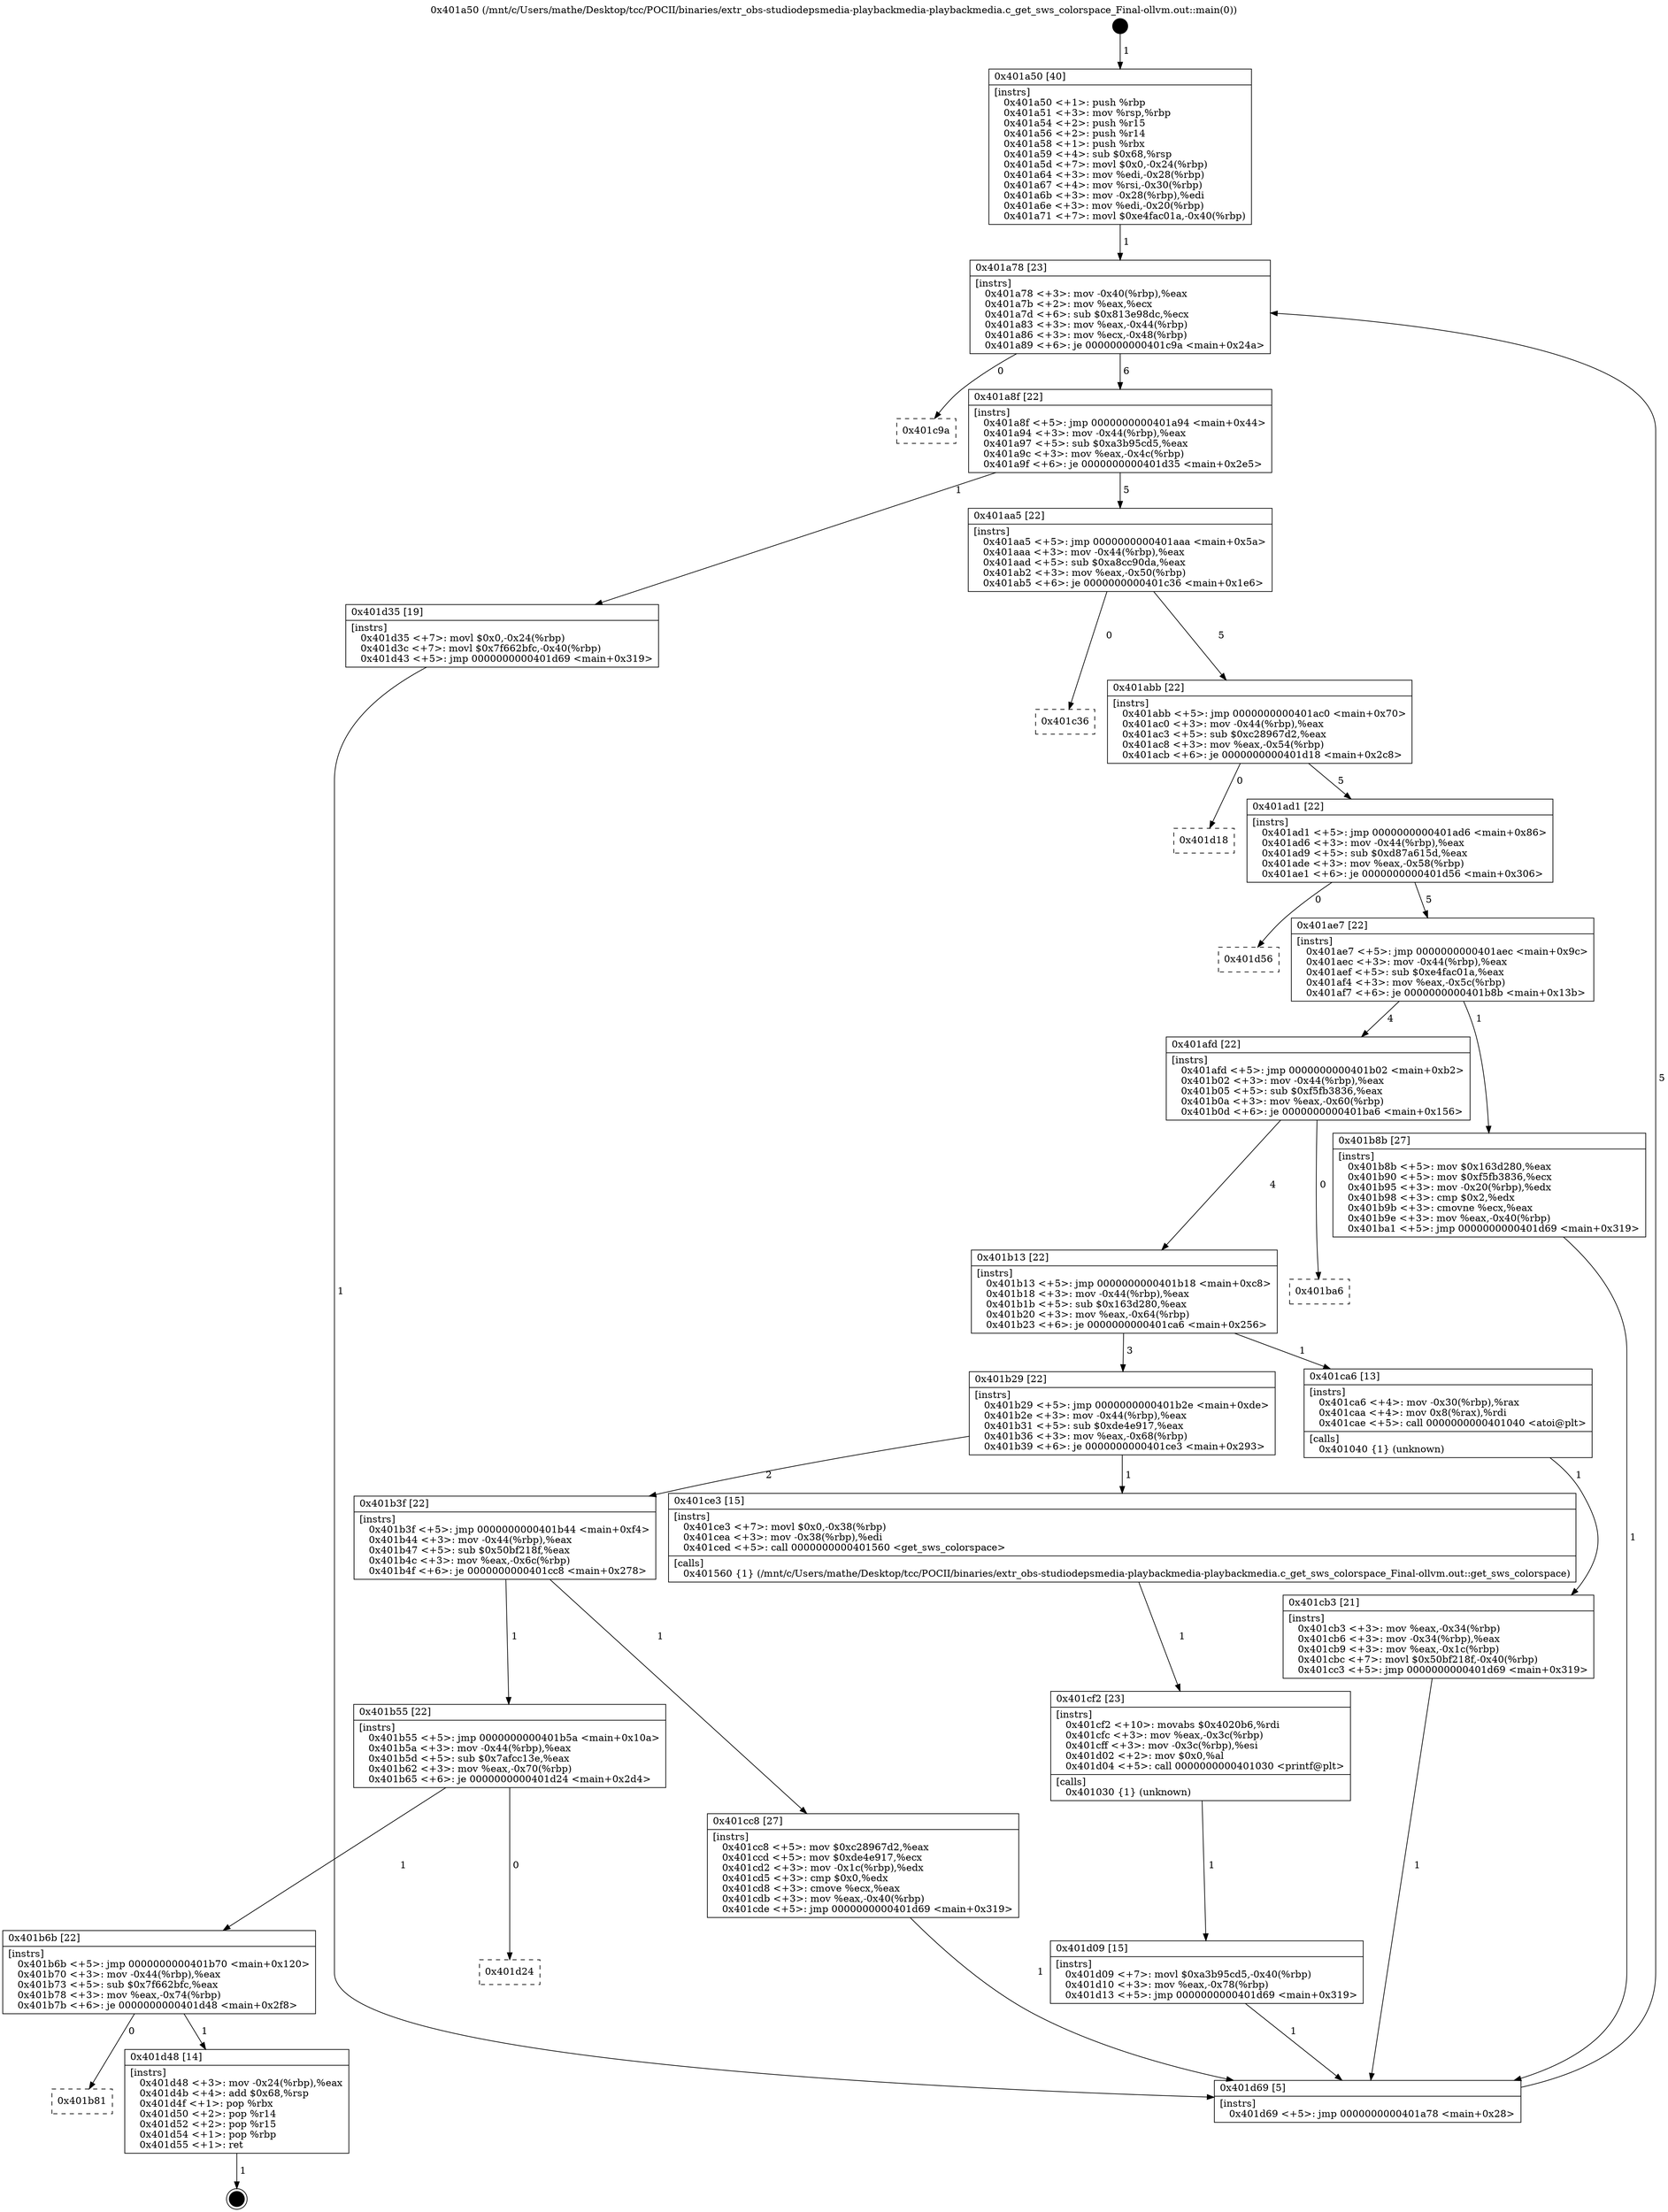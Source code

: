 digraph "0x401a50" {
  label = "0x401a50 (/mnt/c/Users/mathe/Desktop/tcc/POCII/binaries/extr_obs-studiodepsmedia-playbackmedia-playbackmedia.c_get_sws_colorspace_Final-ollvm.out::main(0))"
  labelloc = "t"
  node[shape=record]

  Entry [label="",width=0.3,height=0.3,shape=circle,fillcolor=black,style=filled]
  "0x401a78" [label="{
     0x401a78 [23]\l
     | [instrs]\l
     &nbsp;&nbsp;0x401a78 \<+3\>: mov -0x40(%rbp),%eax\l
     &nbsp;&nbsp;0x401a7b \<+2\>: mov %eax,%ecx\l
     &nbsp;&nbsp;0x401a7d \<+6\>: sub $0x813e98dc,%ecx\l
     &nbsp;&nbsp;0x401a83 \<+3\>: mov %eax,-0x44(%rbp)\l
     &nbsp;&nbsp;0x401a86 \<+3\>: mov %ecx,-0x48(%rbp)\l
     &nbsp;&nbsp;0x401a89 \<+6\>: je 0000000000401c9a \<main+0x24a\>\l
  }"]
  "0x401c9a" [label="{
     0x401c9a\l
  }", style=dashed]
  "0x401a8f" [label="{
     0x401a8f [22]\l
     | [instrs]\l
     &nbsp;&nbsp;0x401a8f \<+5\>: jmp 0000000000401a94 \<main+0x44\>\l
     &nbsp;&nbsp;0x401a94 \<+3\>: mov -0x44(%rbp),%eax\l
     &nbsp;&nbsp;0x401a97 \<+5\>: sub $0xa3b95cd5,%eax\l
     &nbsp;&nbsp;0x401a9c \<+3\>: mov %eax,-0x4c(%rbp)\l
     &nbsp;&nbsp;0x401a9f \<+6\>: je 0000000000401d35 \<main+0x2e5\>\l
  }"]
  Exit [label="",width=0.3,height=0.3,shape=circle,fillcolor=black,style=filled,peripheries=2]
  "0x401d35" [label="{
     0x401d35 [19]\l
     | [instrs]\l
     &nbsp;&nbsp;0x401d35 \<+7\>: movl $0x0,-0x24(%rbp)\l
     &nbsp;&nbsp;0x401d3c \<+7\>: movl $0x7f662bfc,-0x40(%rbp)\l
     &nbsp;&nbsp;0x401d43 \<+5\>: jmp 0000000000401d69 \<main+0x319\>\l
  }"]
  "0x401aa5" [label="{
     0x401aa5 [22]\l
     | [instrs]\l
     &nbsp;&nbsp;0x401aa5 \<+5\>: jmp 0000000000401aaa \<main+0x5a\>\l
     &nbsp;&nbsp;0x401aaa \<+3\>: mov -0x44(%rbp),%eax\l
     &nbsp;&nbsp;0x401aad \<+5\>: sub $0xa8cc90da,%eax\l
     &nbsp;&nbsp;0x401ab2 \<+3\>: mov %eax,-0x50(%rbp)\l
     &nbsp;&nbsp;0x401ab5 \<+6\>: je 0000000000401c36 \<main+0x1e6\>\l
  }"]
  "0x401b81" [label="{
     0x401b81\l
  }", style=dashed]
  "0x401c36" [label="{
     0x401c36\l
  }", style=dashed]
  "0x401abb" [label="{
     0x401abb [22]\l
     | [instrs]\l
     &nbsp;&nbsp;0x401abb \<+5\>: jmp 0000000000401ac0 \<main+0x70\>\l
     &nbsp;&nbsp;0x401ac0 \<+3\>: mov -0x44(%rbp),%eax\l
     &nbsp;&nbsp;0x401ac3 \<+5\>: sub $0xc28967d2,%eax\l
     &nbsp;&nbsp;0x401ac8 \<+3\>: mov %eax,-0x54(%rbp)\l
     &nbsp;&nbsp;0x401acb \<+6\>: je 0000000000401d18 \<main+0x2c8\>\l
  }"]
  "0x401d48" [label="{
     0x401d48 [14]\l
     | [instrs]\l
     &nbsp;&nbsp;0x401d48 \<+3\>: mov -0x24(%rbp),%eax\l
     &nbsp;&nbsp;0x401d4b \<+4\>: add $0x68,%rsp\l
     &nbsp;&nbsp;0x401d4f \<+1\>: pop %rbx\l
     &nbsp;&nbsp;0x401d50 \<+2\>: pop %r14\l
     &nbsp;&nbsp;0x401d52 \<+2\>: pop %r15\l
     &nbsp;&nbsp;0x401d54 \<+1\>: pop %rbp\l
     &nbsp;&nbsp;0x401d55 \<+1\>: ret\l
  }"]
  "0x401d18" [label="{
     0x401d18\l
  }", style=dashed]
  "0x401ad1" [label="{
     0x401ad1 [22]\l
     | [instrs]\l
     &nbsp;&nbsp;0x401ad1 \<+5\>: jmp 0000000000401ad6 \<main+0x86\>\l
     &nbsp;&nbsp;0x401ad6 \<+3\>: mov -0x44(%rbp),%eax\l
     &nbsp;&nbsp;0x401ad9 \<+5\>: sub $0xd87a615d,%eax\l
     &nbsp;&nbsp;0x401ade \<+3\>: mov %eax,-0x58(%rbp)\l
     &nbsp;&nbsp;0x401ae1 \<+6\>: je 0000000000401d56 \<main+0x306\>\l
  }"]
  "0x401b6b" [label="{
     0x401b6b [22]\l
     | [instrs]\l
     &nbsp;&nbsp;0x401b6b \<+5\>: jmp 0000000000401b70 \<main+0x120\>\l
     &nbsp;&nbsp;0x401b70 \<+3\>: mov -0x44(%rbp),%eax\l
     &nbsp;&nbsp;0x401b73 \<+5\>: sub $0x7f662bfc,%eax\l
     &nbsp;&nbsp;0x401b78 \<+3\>: mov %eax,-0x74(%rbp)\l
     &nbsp;&nbsp;0x401b7b \<+6\>: je 0000000000401d48 \<main+0x2f8\>\l
  }"]
  "0x401d56" [label="{
     0x401d56\l
  }", style=dashed]
  "0x401ae7" [label="{
     0x401ae7 [22]\l
     | [instrs]\l
     &nbsp;&nbsp;0x401ae7 \<+5\>: jmp 0000000000401aec \<main+0x9c\>\l
     &nbsp;&nbsp;0x401aec \<+3\>: mov -0x44(%rbp),%eax\l
     &nbsp;&nbsp;0x401aef \<+5\>: sub $0xe4fac01a,%eax\l
     &nbsp;&nbsp;0x401af4 \<+3\>: mov %eax,-0x5c(%rbp)\l
     &nbsp;&nbsp;0x401af7 \<+6\>: je 0000000000401b8b \<main+0x13b\>\l
  }"]
  "0x401d24" [label="{
     0x401d24\l
  }", style=dashed]
  "0x401b8b" [label="{
     0x401b8b [27]\l
     | [instrs]\l
     &nbsp;&nbsp;0x401b8b \<+5\>: mov $0x163d280,%eax\l
     &nbsp;&nbsp;0x401b90 \<+5\>: mov $0xf5fb3836,%ecx\l
     &nbsp;&nbsp;0x401b95 \<+3\>: mov -0x20(%rbp),%edx\l
     &nbsp;&nbsp;0x401b98 \<+3\>: cmp $0x2,%edx\l
     &nbsp;&nbsp;0x401b9b \<+3\>: cmovne %ecx,%eax\l
     &nbsp;&nbsp;0x401b9e \<+3\>: mov %eax,-0x40(%rbp)\l
     &nbsp;&nbsp;0x401ba1 \<+5\>: jmp 0000000000401d69 \<main+0x319\>\l
  }"]
  "0x401afd" [label="{
     0x401afd [22]\l
     | [instrs]\l
     &nbsp;&nbsp;0x401afd \<+5\>: jmp 0000000000401b02 \<main+0xb2\>\l
     &nbsp;&nbsp;0x401b02 \<+3\>: mov -0x44(%rbp),%eax\l
     &nbsp;&nbsp;0x401b05 \<+5\>: sub $0xf5fb3836,%eax\l
     &nbsp;&nbsp;0x401b0a \<+3\>: mov %eax,-0x60(%rbp)\l
     &nbsp;&nbsp;0x401b0d \<+6\>: je 0000000000401ba6 \<main+0x156\>\l
  }"]
  "0x401d69" [label="{
     0x401d69 [5]\l
     | [instrs]\l
     &nbsp;&nbsp;0x401d69 \<+5\>: jmp 0000000000401a78 \<main+0x28\>\l
  }"]
  "0x401a50" [label="{
     0x401a50 [40]\l
     | [instrs]\l
     &nbsp;&nbsp;0x401a50 \<+1\>: push %rbp\l
     &nbsp;&nbsp;0x401a51 \<+3\>: mov %rsp,%rbp\l
     &nbsp;&nbsp;0x401a54 \<+2\>: push %r15\l
     &nbsp;&nbsp;0x401a56 \<+2\>: push %r14\l
     &nbsp;&nbsp;0x401a58 \<+1\>: push %rbx\l
     &nbsp;&nbsp;0x401a59 \<+4\>: sub $0x68,%rsp\l
     &nbsp;&nbsp;0x401a5d \<+7\>: movl $0x0,-0x24(%rbp)\l
     &nbsp;&nbsp;0x401a64 \<+3\>: mov %edi,-0x28(%rbp)\l
     &nbsp;&nbsp;0x401a67 \<+4\>: mov %rsi,-0x30(%rbp)\l
     &nbsp;&nbsp;0x401a6b \<+3\>: mov -0x28(%rbp),%edi\l
     &nbsp;&nbsp;0x401a6e \<+3\>: mov %edi,-0x20(%rbp)\l
     &nbsp;&nbsp;0x401a71 \<+7\>: movl $0xe4fac01a,-0x40(%rbp)\l
  }"]
  "0x401d09" [label="{
     0x401d09 [15]\l
     | [instrs]\l
     &nbsp;&nbsp;0x401d09 \<+7\>: movl $0xa3b95cd5,-0x40(%rbp)\l
     &nbsp;&nbsp;0x401d10 \<+3\>: mov %eax,-0x78(%rbp)\l
     &nbsp;&nbsp;0x401d13 \<+5\>: jmp 0000000000401d69 \<main+0x319\>\l
  }"]
  "0x401ba6" [label="{
     0x401ba6\l
  }", style=dashed]
  "0x401b13" [label="{
     0x401b13 [22]\l
     | [instrs]\l
     &nbsp;&nbsp;0x401b13 \<+5\>: jmp 0000000000401b18 \<main+0xc8\>\l
     &nbsp;&nbsp;0x401b18 \<+3\>: mov -0x44(%rbp),%eax\l
     &nbsp;&nbsp;0x401b1b \<+5\>: sub $0x163d280,%eax\l
     &nbsp;&nbsp;0x401b20 \<+3\>: mov %eax,-0x64(%rbp)\l
     &nbsp;&nbsp;0x401b23 \<+6\>: je 0000000000401ca6 \<main+0x256\>\l
  }"]
  "0x401cf2" [label="{
     0x401cf2 [23]\l
     | [instrs]\l
     &nbsp;&nbsp;0x401cf2 \<+10\>: movabs $0x4020b6,%rdi\l
     &nbsp;&nbsp;0x401cfc \<+3\>: mov %eax,-0x3c(%rbp)\l
     &nbsp;&nbsp;0x401cff \<+3\>: mov -0x3c(%rbp),%esi\l
     &nbsp;&nbsp;0x401d02 \<+2\>: mov $0x0,%al\l
     &nbsp;&nbsp;0x401d04 \<+5\>: call 0000000000401030 \<printf@plt\>\l
     | [calls]\l
     &nbsp;&nbsp;0x401030 \{1\} (unknown)\l
  }"]
  "0x401ca6" [label="{
     0x401ca6 [13]\l
     | [instrs]\l
     &nbsp;&nbsp;0x401ca6 \<+4\>: mov -0x30(%rbp),%rax\l
     &nbsp;&nbsp;0x401caa \<+4\>: mov 0x8(%rax),%rdi\l
     &nbsp;&nbsp;0x401cae \<+5\>: call 0000000000401040 \<atoi@plt\>\l
     | [calls]\l
     &nbsp;&nbsp;0x401040 \{1\} (unknown)\l
  }"]
  "0x401b29" [label="{
     0x401b29 [22]\l
     | [instrs]\l
     &nbsp;&nbsp;0x401b29 \<+5\>: jmp 0000000000401b2e \<main+0xde\>\l
     &nbsp;&nbsp;0x401b2e \<+3\>: mov -0x44(%rbp),%eax\l
     &nbsp;&nbsp;0x401b31 \<+5\>: sub $0xde4e917,%eax\l
     &nbsp;&nbsp;0x401b36 \<+3\>: mov %eax,-0x68(%rbp)\l
     &nbsp;&nbsp;0x401b39 \<+6\>: je 0000000000401ce3 \<main+0x293\>\l
  }"]
  "0x401cb3" [label="{
     0x401cb3 [21]\l
     | [instrs]\l
     &nbsp;&nbsp;0x401cb3 \<+3\>: mov %eax,-0x34(%rbp)\l
     &nbsp;&nbsp;0x401cb6 \<+3\>: mov -0x34(%rbp),%eax\l
     &nbsp;&nbsp;0x401cb9 \<+3\>: mov %eax,-0x1c(%rbp)\l
     &nbsp;&nbsp;0x401cbc \<+7\>: movl $0x50bf218f,-0x40(%rbp)\l
     &nbsp;&nbsp;0x401cc3 \<+5\>: jmp 0000000000401d69 \<main+0x319\>\l
  }"]
  "0x401b55" [label="{
     0x401b55 [22]\l
     | [instrs]\l
     &nbsp;&nbsp;0x401b55 \<+5\>: jmp 0000000000401b5a \<main+0x10a\>\l
     &nbsp;&nbsp;0x401b5a \<+3\>: mov -0x44(%rbp),%eax\l
     &nbsp;&nbsp;0x401b5d \<+5\>: sub $0x7afcc13e,%eax\l
     &nbsp;&nbsp;0x401b62 \<+3\>: mov %eax,-0x70(%rbp)\l
     &nbsp;&nbsp;0x401b65 \<+6\>: je 0000000000401d24 \<main+0x2d4\>\l
  }"]
  "0x401ce3" [label="{
     0x401ce3 [15]\l
     | [instrs]\l
     &nbsp;&nbsp;0x401ce3 \<+7\>: movl $0x0,-0x38(%rbp)\l
     &nbsp;&nbsp;0x401cea \<+3\>: mov -0x38(%rbp),%edi\l
     &nbsp;&nbsp;0x401ced \<+5\>: call 0000000000401560 \<get_sws_colorspace\>\l
     | [calls]\l
     &nbsp;&nbsp;0x401560 \{1\} (/mnt/c/Users/mathe/Desktop/tcc/POCII/binaries/extr_obs-studiodepsmedia-playbackmedia-playbackmedia.c_get_sws_colorspace_Final-ollvm.out::get_sws_colorspace)\l
  }"]
  "0x401b3f" [label="{
     0x401b3f [22]\l
     | [instrs]\l
     &nbsp;&nbsp;0x401b3f \<+5\>: jmp 0000000000401b44 \<main+0xf4\>\l
     &nbsp;&nbsp;0x401b44 \<+3\>: mov -0x44(%rbp),%eax\l
     &nbsp;&nbsp;0x401b47 \<+5\>: sub $0x50bf218f,%eax\l
     &nbsp;&nbsp;0x401b4c \<+3\>: mov %eax,-0x6c(%rbp)\l
     &nbsp;&nbsp;0x401b4f \<+6\>: je 0000000000401cc8 \<main+0x278\>\l
  }"]
  "0x401cc8" [label="{
     0x401cc8 [27]\l
     | [instrs]\l
     &nbsp;&nbsp;0x401cc8 \<+5\>: mov $0xc28967d2,%eax\l
     &nbsp;&nbsp;0x401ccd \<+5\>: mov $0xde4e917,%ecx\l
     &nbsp;&nbsp;0x401cd2 \<+3\>: mov -0x1c(%rbp),%edx\l
     &nbsp;&nbsp;0x401cd5 \<+3\>: cmp $0x0,%edx\l
     &nbsp;&nbsp;0x401cd8 \<+3\>: cmove %ecx,%eax\l
     &nbsp;&nbsp;0x401cdb \<+3\>: mov %eax,-0x40(%rbp)\l
     &nbsp;&nbsp;0x401cde \<+5\>: jmp 0000000000401d69 \<main+0x319\>\l
  }"]
  Entry -> "0x401a50" [label=" 1"]
  "0x401a78" -> "0x401c9a" [label=" 0"]
  "0x401a78" -> "0x401a8f" [label=" 6"]
  "0x401d48" -> Exit [label=" 1"]
  "0x401a8f" -> "0x401d35" [label=" 1"]
  "0x401a8f" -> "0x401aa5" [label=" 5"]
  "0x401b6b" -> "0x401b81" [label=" 0"]
  "0x401aa5" -> "0x401c36" [label=" 0"]
  "0x401aa5" -> "0x401abb" [label=" 5"]
  "0x401b6b" -> "0x401d48" [label=" 1"]
  "0x401abb" -> "0x401d18" [label=" 0"]
  "0x401abb" -> "0x401ad1" [label=" 5"]
  "0x401b55" -> "0x401b6b" [label=" 1"]
  "0x401ad1" -> "0x401d56" [label=" 0"]
  "0x401ad1" -> "0x401ae7" [label=" 5"]
  "0x401b55" -> "0x401d24" [label=" 0"]
  "0x401ae7" -> "0x401b8b" [label=" 1"]
  "0x401ae7" -> "0x401afd" [label=" 4"]
  "0x401b8b" -> "0x401d69" [label=" 1"]
  "0x401a50" -> "0x401a78" [label=" 1"]
  "0x401d69" -> "0x401a78" [label=" 5"]
  "0x401d35" -> "0x401d69" [label=" 1"]
  "0x401afd" -> "0x401ba6" [label=" 0"]
  "0x401afd" -> "0x401b13" [label=" 4"]
  "0x401d09" -> "0x401d69" [label=" 1"]
  "0x401b13" -> "0x401ca6" [label=" 1"]
  "0x401b13" -> "0x401b29" [label=" 3"]
  "0x401ca6" -> "0x401cb3" [label=" 1"]
  "0x401cb3" -> "0x401d69" [label=" 1"]
  "0x401cf2" -> "0x401d09" [label=" 1"]
  "0x401b29" -> "0x401ce3" [label=" 1"]
  "0x401b29" -> "0x401b3f" [label=" 2"]
  "0x401ce3" -> "0x401cf2" [label=" 1"]
  "0x401b3f" -> "0x401cc8" [label=" 1"]
  "0x401b3f" -> "0x401b55" [label=" 1"]
  "0x401cc8" -> "0x401d69" [label=" 1"]
}
